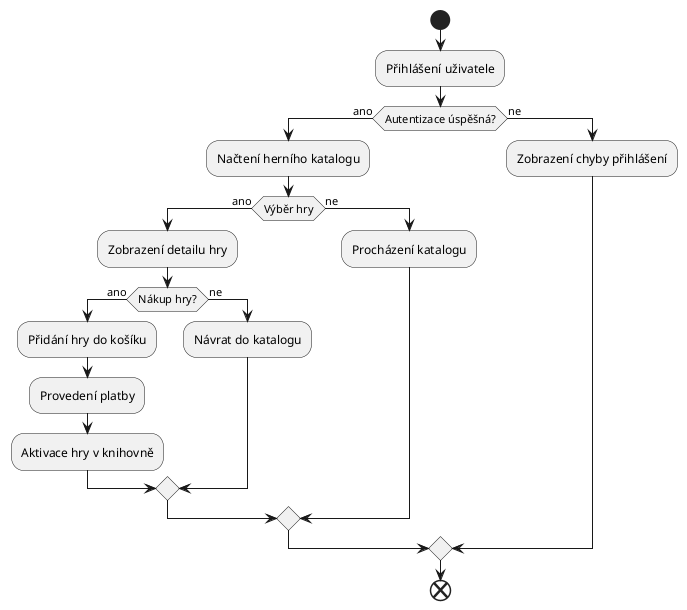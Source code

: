 @startuml ActivityDiagram

skinparam activityShape roundbox

start

:Přihlášení uživatele;

if (Autentizace úspěšná?) then (ano)
  :Načtení herního katalogu;
  
  if (Výběr hry) then (ano)
    :Zobrazení detailu hry;
    
    if (Nákup hry?) then (ano)
      :Přidání hry do košíku;
      :Provedení platby;
      :Aktivace hry v knihovně;
    else (ne)
      :Návrat do katalogu;
    endif
  else (ne)
    :Procházení katalogu;
  endif
else (ne)
  :Zobrazení chyby přihlášení;
endif

end

@enduml
